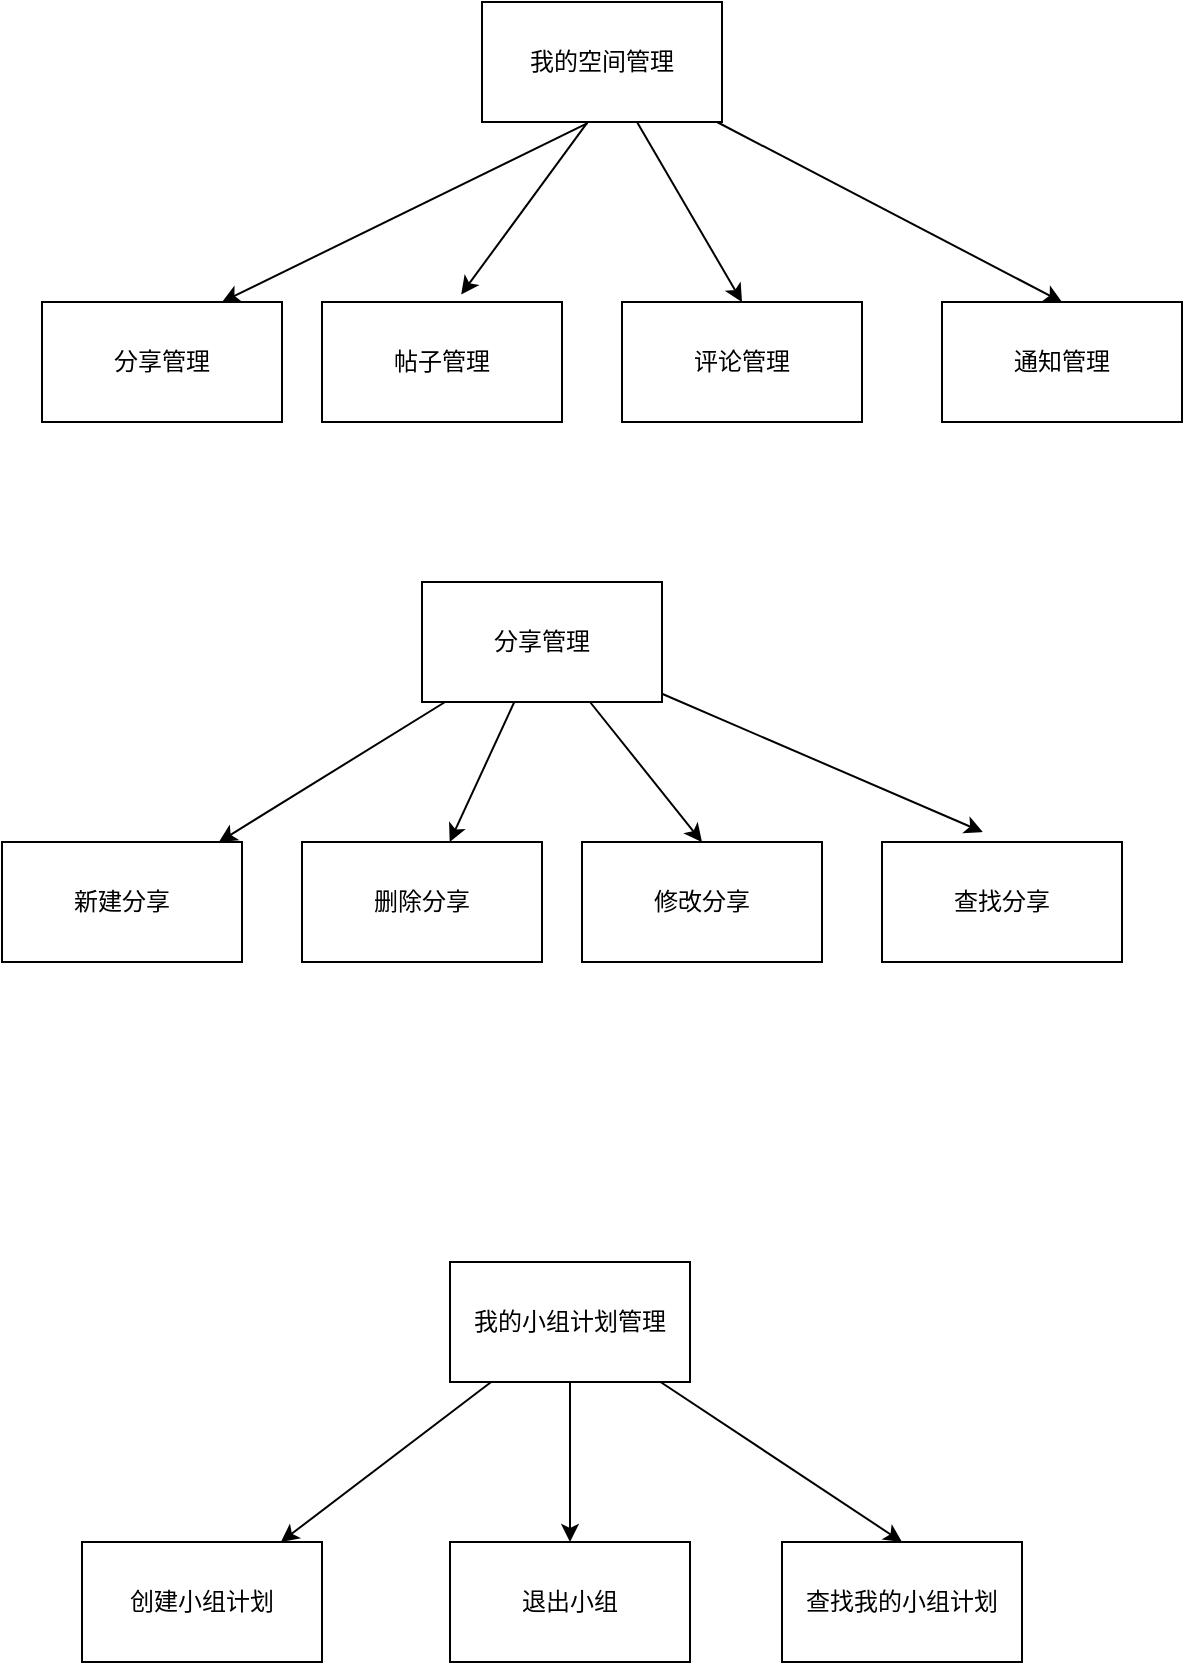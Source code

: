 <mxfile version="14.5.8" type="github">
  <diagram id="l1woym5PyaYvX-WYWoOk" name="第 1 页">
    <mxGraphModel dx="1278" dy="492" grid="1" gridSize="10" guides="1" tooltips="1" connect="1" arrows="1" fold="1" page="1" pageScale="1" pageWidth="827" pageHeight="1169" math="0" shadow="0">
      <root>
        <mxCell id="0" />
        <mxCell id="1" parent="0" />
        <mxCell id="XaT9iRLzHhanpR3D9ciT-6" style="rounded=0;orthogonalLoop=1;jettySize=auto;html=1;exitX=0.44;exitY=1.01;exitDx=0;exitDy=0;entryX=0.75;entryY=0;entryDx=0;entryDy=0;exitPerimeter=0;" edge="1" parent="1" source="XaT9iRLzHhanpR3D9ciT-1" target="XaT9iRLzHhanpR3D9ciT-2">
          <mxGeometry relative="1" as="geometry" />
        </mxCell>
        <mxCell id="XaT9iRLzHhanpR3D9ciT-7" style="edgeStyle=none;rounded=0;orthogonalLoop=1;jettySize=auto;html=1;entryX=0.58;entryY=-0.063;entryDx=0;entryDy=0;entryPerimeter=0;exitX=0.447;exitY=0.983;exitDx=0;exitDy=0;exitPerimeter=0;" edge="1" parent="1" source="XaT9iRLzHhanpR3D9ciT-1" target="XaT9iRLzHhanpR3D9ciT-3">
          <mxGeometry relative="1" as="geometry" />
        </mxCell>
        <mxCell id="XaT9iRLzHhanpR3D9ciT-9" style="edgeStyle=none;rounded=0;orthogonalLoop=1;jettySize=auto;html=1;entryX=0.5;entryY=0;entryDx=0;entryDy=0;" edge="1" parent="1" source="XaT9iRLzHhanpR3D9ciT-1" target="XaT9iRLzHhanpR3D9ciT-4">
          <mxGeometry relative="1" as="geometry" />
        </mxCell>
        <mxCell id="XaT9iRLzHhanpR3D9ciT-10" style="edgeStyle=none;rounded=0;orthogonalLoop=1;jettySize=auto;html=1;entryX=0.5;entryY=0;entryDx=0;entryDy=0;" edge="1" parent="1" source="XaT9iRLzHhanpR3D9ciT-1" target="XaT9iRLzHhanpR3D9ciT-5">
          <mxGeometry relative="1" as="geometry" />
        </mxCell>
        <mxCell id="XaT9iRLzHhanpR3D9ciT-1" value="我的空间管理" style="rounded=0;whiteSpace=wrap;html=1;" vertex="1" parent="1">
          <mxGeometry x="310" y="120" width="120" height="60" as="geometry" />
        </mxCell>
        <mxCell id="XaT9iRLzHhanpR3D9ciT-2" value="分享管理" style="rounded=0;whiteSpace=wrap;html=1;" vertex="1" parent="1">
          <mxGeometry x="90" y="270" width="120" height="60" as="geometry" />
        </mxCell>
        <mxCell id="XaT9iRLzHhanpR3D9ciT-3" value="帖子管理" style="rounded=0;whiteSpace=wrap;html=1;" vertex="1" parent="1">
          <mxGeometry x="230" y="270" width="120" height="60" as="geometry" />
        </mxCell>
        <mxCell id="XaT9iRLzHhanpR3D9ciT-4" value="评论管理" style="rounded=0;whiteSpace=wrap;html=1;" vertex="1" parent="1">
          <mxGeometry x="380" y="270" width="120" height="60" as="geometry" />
        </mxCell>
        <mxCell id="XaT9iRLzHhanpR3D9ciT-5" value="通知管理" style="rounded=0;whiteSpace=wrap;html=1;" vertex="1" parent="1">
          <mxGeometry x="540" y="270" width="120" height="60" as="geometry" />
        </mxCell>
        <mxCell id="XaT9iRLzHhanpR3D9ciT-19" style="edgeStyle=none;rounded=0;orthogonalLoop=1;jettySize=auto;html=1;" edge="1" parent="1" source="XaT9iRLzHhanpR3D9ciT-11" target="XaT9iRLzHhanpR3D9ciT-12">
          <mxGeometry relative="1" as="geometry" />
        </mxCell>
        <mxCell id="XaT9iRLzHhanpR3D9ciT-20" style="edgeStyle=none;rounded=0;orthogonalLoop=1;jettySize=auto;html=1;" edge="1" parent="1" source="XaT9iRLzHhanpR3D9ciT-11" target="XaT9iRLzHhanpR3D9ciT-13">
          <mxGeometry relative="1" as="geometry" />
        </mxCell>
        <mxCell id="XaT9iRLzHhanpR3D9ciT-21" style="edgeStyle=none;rounded=0;orthogonalLoop=1;jettySize=auto;html=1;entryX=0.5;entryY=0;entryDx=0;entryDy=0;" edge="1" parent="1" source="XaT9iRLzHhanpR3D9ciT-11" target="XaT9iRLzHhanpR3D9ciT-16">
          <mxGeometry relative="1" as="geometry" />
        </mxCell>
        <mxCell id="XaT9iRLzHhanpR3D9ciT-22" style="edgeStyle=none;rounded=0;orthogonalLoop=1;jettySize=auto;html=1;entryX=0.42;entryY=-0.083;entryDx=0;entryDy=0;entryPerimeter=0;" edge="1" parent="1" source="XaT9iRLzHhanpR3D9ciT-11" target="XaT9iRLzHhanpR3D9ciT-17">
          <mxGeometry relative="1" as="geometry" />
        </mxCell>
        <mxCell id="XaT9iRLzHhanpR3D9ciT-11" value="分享管理" style="rounded=0;whiteSpace=wrap;html=1;" vertex="1" parent="1">
          <mxGeometry x="280" y="410" width="120" height="60" as="geometry" />
        </mxCell>
        <mxCell id="XaT9iRLzHhanpR3D9ciT-12" value="新建分享" style="rounded=0;whiteSpace=wrap;html=1;" vertex="1" parent="1">
          <mxGeometry x="70" y="540" width="120" height="60" as="geometry" />
        </mxCell>
        <mxCell id="XaT9iRLzHhanpR3D9ciT-13" value="删除分享" style="rounded=0;whiteSpace=wrap;html=1;" vertex="1" parent="1">
          <mxGeometry x="220" y="540" width="120" height="60" as="geometry" />
        </mxCell>
        <mxCell id="XaT9iRLzHhanpR3D9ciT-16" value="&lt;span style=&quot;font-weight: normal&quot;&gt;修改分享&lt;/span&gt;" style="rounded=0;whiteSpace=wrap;html=1;fontStyle=1" vertex="1" parent="1">
          <mxGeometry x="360" y="540" width="120" height="60" as="geometry" />
        </mxCell>
        <mxCell id="XaT9iRLzHhanpR3D9ciT-17" value="查找分享" style="rounded=0;whiteSpace=wrap;html=1;" vertex="1" parent="1">
          <mxGeometry x="510" y="540" width="120" height="60" as="geometry" />
        </mxCell>
        <mxCell id="XaT9iRLzHhanpR3D9ciT-18" style="edgeStyle=none;rounded=0;orthogonalLoop=1;jettySize=auto;html=1;exitX=1;exitY=0.5;exitDx=0;exitDy=0;" edge="1" parent="1" source="XaT9iRLzHhanpR3D9ciT-16" target="XaT9iRLzHhanpR3D9ciT-16">
          <mxGeometry relative="1" as="geometry" />
        </mxCell>
        <mxCell id="XaT9iRLzHhanpR3D9ciT-23" style="edgeStyle=none;rounded=0;orthogonalLoop=1;jettySize=auto;html=1;" edge="1" parent="1" source="XaT9iRLzHhanpR3D9ciT-27" target="XaT9iRLzHhanpR3D9ciT-28">
          <mxGeometry relative="1" as="geometry" />
        </mxCell>
        <mxCell id="XaT9iRLzHhanpR3D9ciT-24" style="edgeStyle=none;rounded=0;orthogonalLoop=1;jettySize=auto;html=1;" edge="1" parent="1" source="XaT9iRLzHhanpR3D9ciT-27" target="XaT9iRLzHhanpR3D9ciT-29">
          <mxGeometry relative="1" as="geometry" />
        </mxCell>
        <mxCell id="XaT9iRLzHhanpR3D9ciT-25" style="edgeStyle=none;rounded=0;orthogonalLoop=1;jettySize=auto;html=1;entryX=0.5;entryY=0;entryDx=0;entryDy=0;" edge="1" parent="1" source="XaT9iRLzHhanpR3D9ciT-27" target="XaT9iRLzHhanpR3D9ciT-30">
          <mxGeometry relative="1" as="geometry" />
        </mxCell>
        <mxCell id="XaT9iRLzHhanpR3D9ciT-27" value="我的小组计划管理" style="rounded=0;whiteSpace=wrap;html=1;" vertex="1" parent="1">
          <mxGeometry x="294" y="750" width="120" height="60" as="geometry" />
        </mxCell>
        <mxCell id="XaT9iRLzHhanpR3D9ciT-28" value="创建小组计划" style="rounded=0;whiteSpace=wrap;html=1;" vertex="1" parent="1">
          <mxGeometry x="110" y="890" width="120" height="60" as="geometry" />
        </mxCell>
        <mxCell id="XaT9iRLzHhanpR3D9ciT-29" value="退出小组" style="rounded=0;whiteSpace=wrap;html=1;" vertex="1" parent="1">
          <mxGeometry x="294" y="890" width="120" height="60" as="geometry" />
        </mxCell>
        <mxCell id="XaT9iRLzHhanpR3D9ciT-30" value="&lt;span style=&quot;font-weight: normal&quot;&gt;查找我的小组计划&lt;/span&gt;" style="rounded=0;whiteSpace=wrap;html=1;fontStyle=1" vertex="1" parent="1">
          <mxGeometry x="460" y="890" width="120" height="60" as="geometry" />
        </mxCell>
        <mxCell id="XaT9iRLzHhanpR3D9ciT-32" style="edgeStyle=none;rounded=0;orthogonalLoop=1;jettySize=auto;html=1;exitX=1;exitY=0.5;exitDx=0;exitDy=0;" edge="1" parent="1" source="XaT9iRLzHhanpR3D9ciT-30" target="XaT9iRLzHhanpR3D9ciT-30">
          <mxGeometry relative="1" as="geometry" />
        </mxCell>
      </root>
    </mxGraphModel>
  </diagram>
</mxfile>

